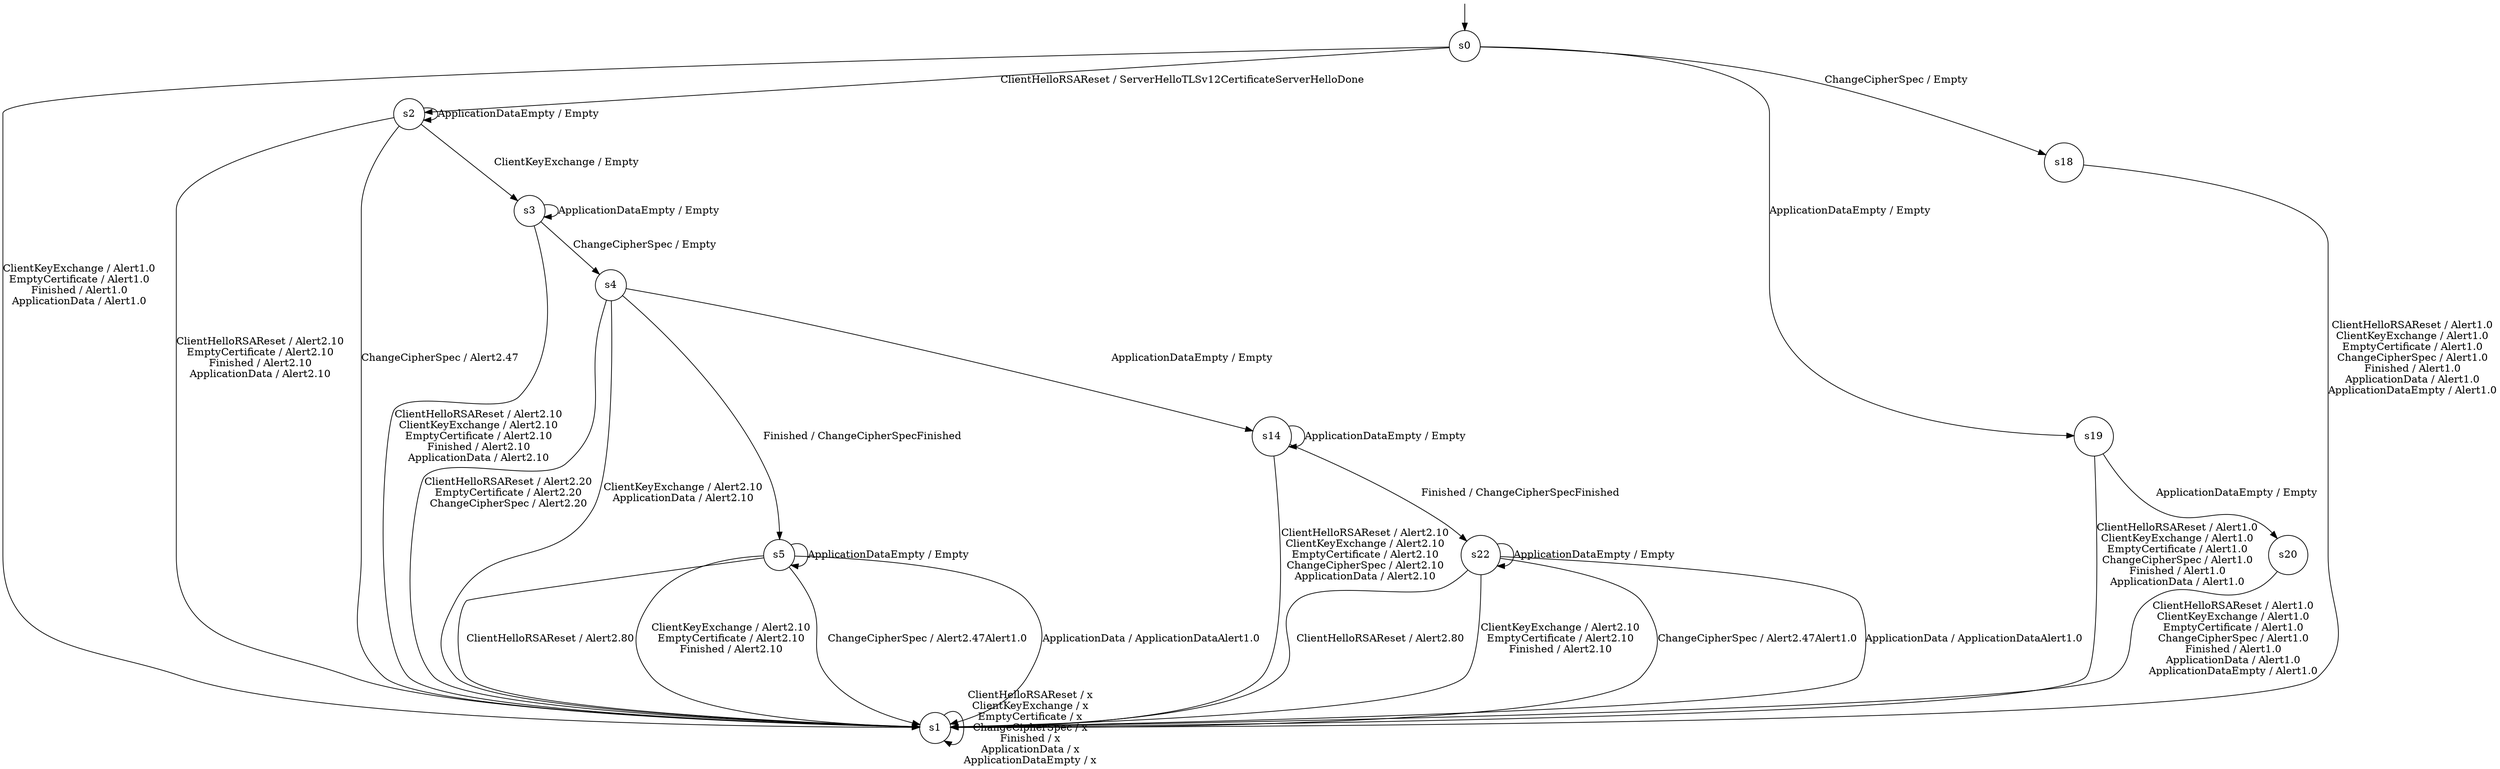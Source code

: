 digraph g {

	s0 [shape="circle" label="s0"];
	s1 [shape="circle" label="s1"];
	s2 [shape="circle" label="s2"];
	s3 [shape="circle" label="s3"];
	s4 [shape="circle" label="s4"];
	s5 [shape="circle" label="s5"];
	s6 [shape="circle" label="s20"];
	s7 [shape="circle" label="s19"];
	s8 [shape="circle" label="s18"];
	s9 [shape="circle" label="s14"];
	s10 [shape="circle" label="s22"];

__start0 [label="" shape="none" width="0" height="0"];
__start0 -> s0;

	s0 -> s2 [label="ClientHelloRSAReset / ServerHelloTLSv12CertificateServerHelloDone\n"];
	s0 -> s1 [label="ClientKeyExchange / Alert1.0\nEmptyCertificate / Alert1.0\nFinished / Alert1.0\nApplicationData / Alert1.0\n"];
	s0 -> s8 [label="ChangeCipherSpec / Empty\n"];
	s0 -> s7 [label="ApplicationDataEmpty / Empty\n"];
	s1 -> s1 [label="ClientHelloRSAReset / x\nClientKeyExchange / x\nEmptyCertificate / x\nChangeCipherSpec / x\nFinished / x\nApplicationData / x\nApplicationDataEmpty / x\n"];
	s2 -> s1 [label="ClientHelloRSAReset / Alert2.10\nEmptyCertificate / Alert2.10\nFinished / Alert2.10\nApplicationData / Alert2.10\n"];
	s2 -> s3 [label="ClientKeyExchange / Empty\n"];
	s2 -> s1 [label="ChangeCipherSpec / Alert2.47\n"];
	s2 -> s2 [label="ApplicationDataEmpty / Empty\n"];
	s3 -> s1 [label="ClientHelloRSAReset / Alert2.10\nClientKeyExchange / Alert2.10\nEmptyCertificate / Alert2.10\nFinished / Alert2.10\nApplicationData / Alert2.10\n"];
	s3 -> s4 [label="ChangeCipherSpec / Empty\n"];
	s3 -> s3 [label="ApplicationDataEmpty / Empty\n"];
	s4 -> s1 [label="ClientHelloRSAReset / Alert2.20\nEmptyCertificate / Alert2.20\nChangeCipherSpec / Alert2.20\n"];
	s4 -> s1 [label="ClientKeyExchange / Alert2.10\nApplicationData / Alert2.10\n"];
	s4 -> s5 [label="Finished / ChangeCipherSpecFinished\n"];
	s4 -> s9 [label="ApplicationDataEmpty / Empty\n"];
	s5 -> s1 [label="ClientHelloRSAReset / Alert2.80\n"];
	s5 -> s1 [label="ClientKeyExchange / Alert2.10\nEmptyCertificate / Alert2.10\nFinished / Alert2.10\n"];
	s5 -> s1 [label="ChangeCipherSpec / Alert2.47Alert1.0\n"];
	s5 -> s1 [label="ApplicationData / ApplicationDataAlert1.0\n"];
	s5 -> s5 [label="ApplicationDataEmpty / Empty\n"];
	s6 -> s1 [label="ClientHelloRSAReset / Alert1.0\nClientKeyExchange / Alert1.0\nEmptyCertificate / Alert1.0\nChangeCipherSpec / Alert1.0\nFinished / Alert1.0\nApplicationData / Alert1.0\nApplicationDataEmpty / Alert1.0\n"];
	s7 -> s1 [label="ClientHelloRSAReset / Alert1.0\nClientKeyExchange / Alert1.0\nEmptyCertificate / Alert1.0\nChangeCipherSpec / Alert1.0\nFinished / Alert1.0\nApplicationData / Alert1.0\n"];
	s7 -> s6 [label="ApplicationDataEmpty / Empty\n"];
	s8 -> s1 [label="ClientHelloRSAReset / Alert1.0\nClientKeyExchange / Alert1.0\nEmptyCertificate / Alert1.0\nChangeCipherSpec / Alert1.0\nFinished / Alert1.0\nApplicationData / Alert1.0\nApplicationDataEmpty / Alert1.0\n"];
	s9 -> s1 [label="ClientHelloRSAReset / Alert2.10\nClientKeyExchange / Alert2.10\nEmptyCertificate / Alert2.10\nChangeCipherSpec / Alert2.10\nApplicationData / Alert2.10\n"];
	s9 -> s10 [label="Finished / ChangeCipherSpecFinished\n"];
	s9 -> s9 [label="ApplicationDataEmpty / Empty\n"];
	s10 -> s1 [label="ClientHelloRSAReset / Alert2.80\n"];
	s10 -> s1 [label="ClientKeyExchange / Alert2.10\nEmptyCertificate / Alert2.10\nFinished / Alert2.10\n"];
	s10 -> s1 [label="ChangeCipherSpec / Alert2.47Alert1.0\n"];
	s10 -> s1 [label="ApplicationData / ApplicationDataAlert1.0\n"];
	s10 -> s10 [label="ApplicationDataEmpty / Empty\n"];
}